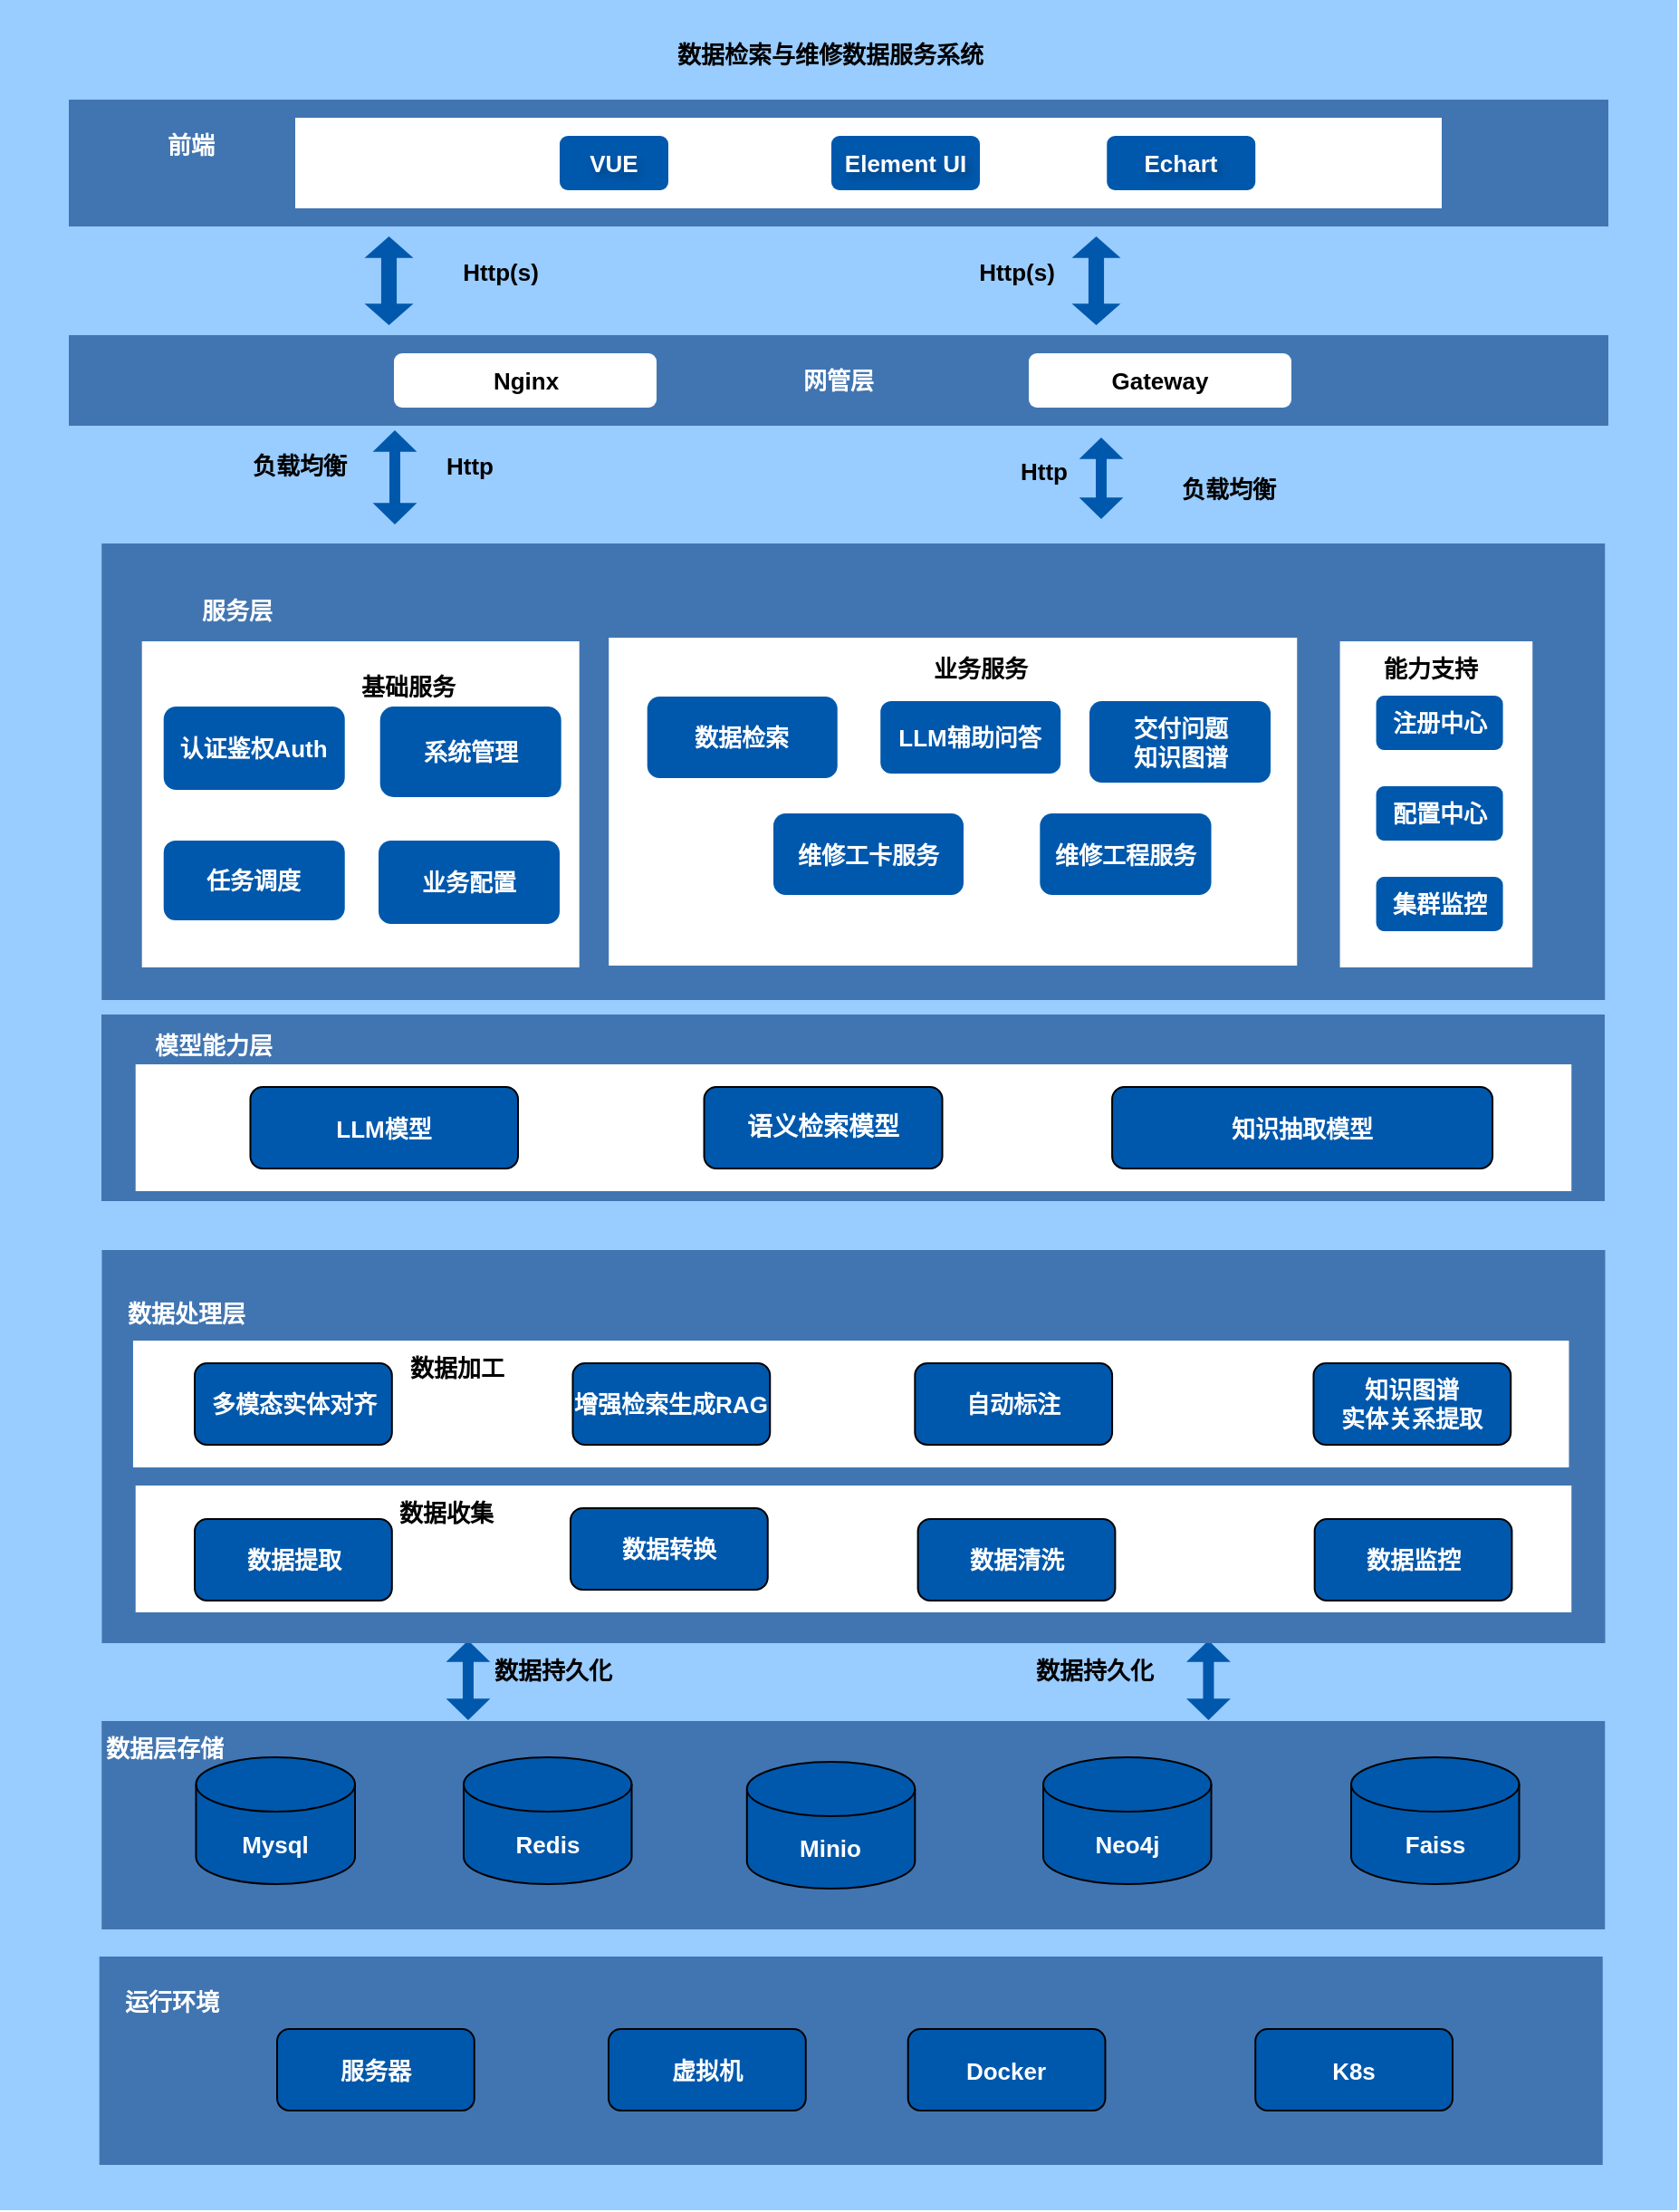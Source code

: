 <mxfile version="25.0.3">
  <diagram name="第 1 页" id="2rpAhfNdgSVbj2Yl61if">
    <mxGraphModel dx="1300" dy="1869" grid="1" gridSize="10" guides="1" tooltips="1" connect="1" arrows="1" fold="1" page="1" pageScale="1" pageWidth="827" pageHeight="1169" math="0" shadow="0">
      <root>
        <mxCell id="0" />
        <mxCell id="1" parent="0" />
        <mxCell id="RlNbZg7kIgTh7L_psRPj-1" value="" style="rounded=0;whiteSpace=wrap;html=1;fillColor=#99CCFF;strokeColor=none;" parent="1" vertex="1">
          <mxGeometry x="44" y="-290" width="926" height="1220" as="geometry" />
        </mxCell>
        <mxCell id="RlNbZg7kIgTh7L_psRPj-2" value="" style="rounded=0;whiteSpace=wrap;html=1;fillColor=#4175B1;strokeColor=none;" parent="1" vertex="1">
          <mxGeometry x="100.12" y="660" width="830" height="115" as="geometry" />
        </mxCell>
        <mxCell id="RlNbZg7kIgTh7L_psRPj-4" value="数据层存储" style="text;html=1;align=center;verticalAlign=middle;whiteSpace=wrap;rounded=0;fontStyle=1;fontSize=13;strokeColor=none;fontColor=#FFFFFF;" parent="1" vertex="1">
          <mxGeometry x="100.24" y="660" width="69.76" height="30" as="geometry" />
        </mxCell>
        <mxCell id="RlNbZg7kIgTh7L_psRPj-5" value="Mysql" style="shape=cylinder3;whiteSpace=wrap;html=1;boundedLbl=1;backgroundOutline=1;size=15;fontStyle=1;fontSize=13;strokeColor=default;fillColor=#0058AC;fontColor=#FFFFFF;" parent="1" vertex="1">
          <mxGeometry x="152.24" y="680" width="87.76" height="70" as="geometry" />
        </mxCell>
        <mxCell id="RlNbZg7kIgTh7L_psRPj-30" value="" style="rounded=0;whiteSpace=wrap;html=1;fillColor=#4175B1;strokeColor=none;" parent="1" vertex="1">
          <mxGeometry x="100.12" y="10" width="830" height="252" as="geometry" />
        </mxCell>
        <mxCell id="RlNbZg7kIgTh7L_psRPj-31" value="" style="rounded=0;whiteSpace=wrap;html=1;fontStyle=1;fontSize=13;fillColor=#FFFFFF;strokeColor=none;" parent="1" vertex="1">
          <mxGeometry x="122.36" y="64" width="241.49" height="180" as="geometry" />
        </mxCell>
        <mxCell id="RlNbZg7kIgTh7L_psRPj-32" value="" style="rounded=0;whiteSpace=wrap;html=1;fontStyle=1;fontSize=13;fillColor=#FFFFFF;strokeColor=none;" parent="1" vertex="1">
          <mxGeometry x="783.8" y="64" width="106.32" height="180" as="geometry" />
        </mxCell>
        <mxCell id="RlNbZg7kIgTh7L_psRPj-33" value="注册中心" style="rounded=1;whiteSpace=wrap;html=1;fontStyle=1;fontSize=13;strokeColor=none;fillColor=#0058AC;fontColor=#FFFFFF;" parent="1" vertex="1">
          <mxGeometry x="803.8" y="94" width="70" height="30" as="geometry" />
        </mxCell>
        <mxCell id="RlNbZg7kIgTh7L_psRPj-34" value="配置中心" style="rounded=1;whiteSpace=wrap;html=1;fontStyle=1;fontSize=13;strokeColor=none;fillColor=#0058AC;fontColor=#FFFFFF;" parent="1" vertex="1">
          <mxGeometry x="803.8" y="144" width="70" height="30" as="geometry" />
        </mxCell>
        <mxCell id="RlNbZg7kIgTh7L_psRPj-35" value="集群监控" style="rounded=1;whiteSpace=wrap;html=1;fontStyle=1;fontSize=13;strokeColor=none;fillColor=#0058AC;fontColor=#FFFFFF;" parent="1" vertex="1">
          <mxGeometry x="803.8" y="194" width="70" height="30" as="geometry" />
        </mxCell>
        <mxCell id="RlNbZg7kIgTh7L_psRPj-36" value="" style="edgeStyle=orthogonalEdgeStyle;rounded=0;orthogonalLoop=1;jettySize=auto;html=1;strokeColor=none;" parent="1" source="RlNbZg7kIgTh7L_psRPj-37" target="RlNbZg7kIgTh7L_psRPj-49" edge="1">
          <mxGeometry relative="1" as="geometry" />
        </mxCell>
        <mxCell id="RlNbZg7kIgTh7L_psRPj-37" value="基础服务" style="text;html=1;align=center;verticalAlign=middle;resizable=0;points=[];autosize=1;strokeColor=none;fillColor=none;fontStyle=1;fontSize=13;" parent="1" vertex="1">
          <mxGeometry x="229.36" y="74" width="80" height="30" as="geometry" />
        </mxCell>
        <mxCell id="RlNbZg7kIgTh7L_psRPj-38" value="认证鉴权Auth" style="rounded=1;whiteSpace=wrap;html=1;fontStyle=1;fontSize=13;strokeColor=none;fillColor=#0058AC;fontColor=#FFFFFF;" parent="1" vertex="1">
          <mxGeometry x="134.36" y="100" width="100" height="46" as="geometry" />
        </mxCell>
        <mxCell id="RlNbZg7kIgTh7L_psRPj-39" value="任务调度" style="rounded=1;whiteSpace=wrap;html=1;fontStyle=1;fontSize=13;strokeColor=none;fillColor=#0058AC;fontColor=#FFFFFF;" parent="1" vertex="1">
          <mxGeometry x="134.36" y="174" width="100" height="44" as="geometry" />
        </mxCell>
        <mxCell id="RlNbZg7kIgTh7L_psRPj-41" value="" style="rounded=0;whiteSpace=wrap;html=1;fontStyle=1;fontSize=13;fillColor=#FFFFFF;strokeColor=none;" parent="1" vertex="1">
          <mxGeometry x="380.12" y="62" width="380" height="181" as="geometry" />
        </mxCell>
        <mxCell id="RlNbZg7kIgTh7L_psRPj-42" value="业务服务" style="text;html=1;align=center;verticalAlign=middle;resizable=0;points=[];autosize=1;strokeColor=none;fillColor=none;fontStyle=1;fontSize=13;" parent="1" vertex="1">
          <mxGeometry x="545.36" y="64" width="80" height="30" as="geometry" />
        </mxCell>
        <mxCell id="RlNbZg7kIgTh7L_psRPj-43" value="交付问题&lt;div&gt;知识图谱&lt;/div&gt;" style="rounded=1;whiteSpace=wrap;html=1;fontStyle=1;fontSize=13;strokeColor=none;fillColor=#0058AC;fontColor=#FFFFFF;" parent="1" vertex="1">
          <mxGeometry x="645.52" y="97" width="100" height="45" as="geometry" />
        </mxCell>
        <mxCell id="RlNbZg7kIgTh7L_psRPj-46" value="LLM辅助问答" style="rounded=1;whiteSpace=wrap;html=1;fontStyle=1;fontSize=13;strokeColor=none;fillColor=#0058AC;fontColor=#FFFFFF;" parent="1" vertex="1">
          <mxGeometry x="530.12" y="97" width="99.48" height="40" as="geometry" />
        </mxCell>
        <mxCell id="RlNbZg7kIgTh7L_psRPj-49" value="系统管理" style="rounded=1;whiteSpace=wrap;html=1;fontStyle=1;fontSize=13;strokeColor=none;fillColor=#0058AC;fontColor=#FFFFFF;" parent="1" vertex="1">
          <mxGeometry x="253.85" y="100" width="100" height="50" as="geometry" />
        </mxCell>
        <mxCell id="RlNbZg7kIgTh7L_psRPj-50" value="业务配置" style="rounded=1;whiteSpace=wrap;html=1;fontStyle=1;fontSize=13;strokeColor=none;fillColor=#0058AC;fontColor=#FFFFFF;" parent="1" vertex="1">
          <mxGeometry x="253" y="174" width="100" height="46" as="geometry" />
        </mxCell>
        <mxCell id="RlNbZg7kIgTh7L_psRPj-54" value="能力支持" style="text;html=1;align=center;verticalAlign=middle;whiteSpace=wrap;rounded=0;fontStyle=1;fontSize=13;strokeColor=none;" parent="1" vertex="1">
          <mxGeometry x="803.8" y="64" width="60" height="30" as="geometry" />
        </mxCell>
        <mxCell id="RlNbZg7kIgTh7L_psRPj-55" value="" style="shape=flexArrow;endArrow=classic;startArrow=classic;html=1;rounded=0;width=6;startSize=3.64;endSize=3.64;endWidth=17.388;startWidth=17.388;entryX=0.197;entryY=0.995;entryDx=0;entryDy=0;entryPerimeter=0;fontStyle=1;fontSize=13;strokeColor=none;fillColor=#0058AC;" parent="1" edge="1">
          <mxGeometry width="100" height="100" relative="1" as="geometry">
            <mxPoint x="302.48" y="660" as="sourcePoint" />
            <mxPoint x="302.476" y="615" as="targetPoint" />
          </mxGeometry>
        </mxCell>
        <mxCell id="RlNbZg7kIgTh7L_psRPj-56" value="" style="shape=flexArrow;endArrow=classic;startArrow=classic;html=1;rounded=0;width=6;startSize=3.64;endSize=3.64;endWidth=17.388;startWidth=17.388;entryX=0.197;entryY=0.995;entryDx=0;entryDy=0;entryPerimeter=0;fontStyle=1;fontSize=13;strokeColor=none;fillColor=#0058AC;" parent="1" edge="1">
          <mxGeometry width="100" height="100" relative="1" as="geometry">
            <mxPoint x="711.23" y="660" as="sourcePoint" />
            <mxPoint x="711.226" y="615" as="targetPoint" />
          </mxGeometry>
        </mxCell>
        <mxCell id="RlNbZg7kIgTh7L_psRPj-57" value="数据持久化" style="text;html=1;align=center;verticalAlign=middle;resizable=0;points=[];autosize=1;strokeColor=none;fillColor=none;fontStyle=1;fontSize=13;" parent="1" vertex="1">
          <mxGeometry x="304.48" y="617" width="90" height="30" as="geometry" />
        </mxCell>
        <mxCell id="RlNbZg7kIgTh7L_psRPj-58" value="数据持久化" style="text;html=1;align=center;verticalAlign=middle;resizable=0;points=[];autosize=1;strokeColor=none;fillColor=none;fontStyle=1;fontSize=13;" parent="1" vertex="1">
          <mxGeometry x="603.48" y="617" width="90" height="30" as="geometry" />
        </mxCell>
        <mxCell id="RlNbZg7kIgTh7L_psRPj-59" value="服务层" style="text;html=1;align=center;verticalAlign=middle;whiteSpace=wrap;rounded=0;fontStyle=1;fontSize=13;strokeColor=none;fontColor=#FFFFFF;" parent="1" vertex="1">
          <mxGeometry x="145.12" y="32" width="60" height="30" as="geometry" />
        </mxCell>
        <mxCell id="RlNbZg7kIgTh7L_psRPj-61" value="Redis" style="shape=cylinder3;whiteSpace=wrap;html=1;boundedLbl=1;backgroundOutline=1;size=15;fontStyle=1;fontSize=13;strokeColor=default;fillColor=#0058AC;fontColor=#FFFFFF;" parent="1" vertex="1">
          <mxGeometry x="300" y="680" width="92.76" height="70" as="geometry" />
        </mxCell>
        <mxCell id="RlNbZg7kIgTh7L_psRPj-63" value="Minio" style="shape=cylinder3;whiteSpace=wrap;html=1;boundedLbl=1;backgroundOutline=1;size=15;fontStyle=1;fontSize=13;strokeColor=default;fillColor=#0058AC;fontColor=#FFFFFF;" parent="1" vertex="1">
          <mxGeometry x="456.4" y="682.5" width="92.76" height="70" as="geometry" />
        </mxCell>
        <mxCell id="RlNbZg7kIgTh7L_psRPj-64" value="Neo4j" style="shape=cylinder3;whiteSpace=wrap;html=1;boundedLbl=1;backgroundOutline=1;size=15;fontStyle=1;fontSize=13;strokeColor=default;fillColor=#0058AC;fontColor=#FFFFFF;" parent="1" vertex="1">
          <mxGeometry x="620" y="680" width="92.76" height="70" as="geometry" />
        </mxCell>
        <mxCell id="RlNbZg7kIgTh7L_psRPj-65" value="Faiss" style="shape=cylinder3;whiteSpace=wrap;html=1;boundedLbl=1;backgroundOutline=1;size=15;fontStyle=1;fontSize=13;strokeColor=default;fillColor=#0058AC;fontColor=#FFFFFF;" parent="1" vertex="1">
          <mxGeometry x="790" y="680" width="92.76" height="70" as="geometry" />
        </mxCell>
        <mxCell id="RlNbZg7kIgTh7L_psRPj-66" value="" style="rounded=0;whiteSpace=wrap;html=1;fillColor=#4175B1;strokeColor=none;" parent="1" vertex="1">
          <mxGeometry x="100.24" y="400" width="830" height="217" as="geometry" />
        </mxCell>
        <mxCell id="RlNbZg7kIgTh7L_psRPj-67" value="数据处理层" style="text;html=1;align=center;verticalAlign=middle;whiteSpace=wrap;rounded=0;fontStyle=1;fontSize=13;strokeColor=none;fontColor=#FFFFFF;" parent="1" vertex="1">
          <mxGeometry x="112.24" y="420" width="69.76" height="30" as="geometry" />
        </mxCell>
        <mxCell id="RlNbZg7kIgTh7L_psRPj-68" value="" style="rounded=0;whiteSpace=wrap;html=1;fontStyle=1;fontSize=13;fillColor=#FFFFFF;strokeColor=none;" parent="1" vertex="1">
          <mxGeometry x="118.86" y="530" width="792.76" height="70" as="geometry" />
        </mxCell>
        <mxCell id="RlNbZg7kIgTh7L_psRPj-69" value="数据提取" style="rounded=1;whiteSpace=wrap;html=1;fontStyle=1;fontSize=13;strokeColor=default;fillColor=#0058AC;fontColor=#FFFFFF;" parent="1" vertex="1">
          <mxGeometry x="151.52" y="548.5" width="108.88" height="45" as="geometry" />
        </mxCell>
        <mxCell id="RlNbZg7kIgTh7L_psRPj-70" value="数据转换" style="rounded=1;whiteSpace=wrap;html=1;fontStyle=1;fontSize=13;strokeColor=default;fillColor=#0058AC;fontColor=#FFFFFF;" parent="1" vertex="1">
          <mxGeometry x="359" y="542.5" width="108.88" height="45" as="geometry" />
        </mxCell>
        <mxCell id="RlNbZg7kIgTh7L_psRPj-71" value="数据清洗" style="rounded=1;whiteSpace=wrap;html=1;fontStyle=1;fontSize=13;strokeColor=default;fillColor=#0058AC;fontColor=#FFFFFF;" parent="1" vertex="1">
          <mxGeometry x="550.81" y="548.5" width="108.88" height="45" as="geometry" />
        </mxCell>
        <mxCell id="RlNbZg7kIgTh7L_psRPj-74" value="数据监控" style="rounded=1;whiteSpace=wrap;html=1;fontStyle=1;fontSize=13;strokeColor=default;fillColor=#0058AC;fontColor=#FFFFFF;" parent="1" vertex="1">
          <mxGeometry x="769.84" y="548.5" width="108.88" height="45" as="geometry" />
        </mxCell>
        <mxCell id="RlNbZg7kIgTh7L_psRPj-78" value="" style="rounded=0;whiteSpace=wrap;html=1;fontStyle=1;fontSize=13;fillColor=#FFFFFF;strokeColor=none;" parent="1" vertex="1">
          <mxGeometry x="117.48" y="450" width="792.76" height="70" as="geometry" />
        </mxCell>
        <mxCell id="RlNbZg7kIgTh7L_psRPj-79" value="多模态实体对齐" style="rounded=1;whiteSpace=wrap;html=1;fontStyle=1;fontSize=13;strokeColor=default;fillColor=#0058AC;fontColor=#FFFFFF;" parent="1" vertex="1">
          <mxGeometry x="151.52" y="462.5" width="108.88" height="45" as="geometry" />
        </mxCell>
        <mxCell id="RlNbZg7kIgTh7L_psRPj-80" value="增强检索生成RAG" style="rounded=1;whiteSpace=wrap;html=1;fontStyle=1;fontSize=13;strokeColor=default;fillColor=#0058AC;fontColor=#FFFFFF;" parent="1" vertex="1">
          <mxGeometry x="360.24" y="462.5" width="108.88" height="45" as="geometry" />
        </mxCell>
        <mxCell id="RlNbZg7kIgTh7L_psRPj-81" value="自动标注" style="rounded=1;whiteSpace=wrap;html=1;fontStyle=1;fontSize=13;strokeColor=default;fillColor=#0058AC;fontColor=#FFFFFF;" parent="1" vertex="1">
          <mxGeometry x="549.16" y="462.5" width="108.88" height="45" as="geometry" />
        </mxCell>
        <mxCell id="RlNbZg7kIgTh7L_psRPj-82" value="知识图谱&lt;div&gt;实体关系提取&lt;/div&gt;" style="rounded=1;whiteSpace=wrap;html=1;fontStyle=1;fontSize=13;strokeColor=default;fillColor=#0058AC;fontColor=#FFFFFF;" parent="1" vertex="1">
          <mxGeometry x="769.24" y="462.5" width="108.88" height="45" as="geometry" />
        </mxCell>
        <mxCell id="RlNbZg7kIgTh7L_psRPj-84" value="数据收集" style="text;html=1;align=center;verticalAlign=middle;resizable=0;points=[];autosize=1;strokeColor=none;fillColor=none;fontStyle=1;fontSize=13;" parent="1" vertex="1">
          <mxGeometry x="250" y="530" width="80" height="30" as="geometry" />
        </mxCell>
        <mxCell id="RlNbZg7kIgTh7L_psRPj-85" value="数据加工" style="text;html=1;align=center;verticalAlign=middle;resizable=0;points=[];autosize=1;strokeColor=none;fillColor=none;fontStyle=1;fontSize=13;" parent="1" vertex="1">
          <mxGeometry x="255.63" y="450" width="80" height="30" as="geometry" />
        </mxCell>
        <mxCell id="RlNbZg7kIgTh7L_psRPj-87" value="数据检索" style="rounded=1;whiteSpace=wrap;html=1;fontStyle=1;fontSize=13;strokeColor=none;fillColor=#0058AC;fontColor=#FFFFFF;" parent="1" vertex="1">
          <mxGeometry x="401.36" y="94.5" width="105" height="45" as="geometry" />
        </mxCell>
        <mxCell id="RlNbZg7kIgTh7L_psRPj-88" value="维修工卡服务" style="rounded=1;whiteSpace=wrap;html=1;fontStyle=1;fontSize=13;strokeColor=none;fillColor=#0058AC;fontColor=#FFFFFF;" parent="1" vertex="1">
          <mxGeometry x="471" y="159" width="105" height="45" as="geometry" />
        </mxCell>
        <mxCell id="RlNbZg7kIgTh7L_psRPj-89" value="维修工程服务" style="rounded=1;whiteSpace=wrap;html=1;fontStyle=1;fontSize=13;strokeColor=none;fillColor=#0058AC;fontColor=#FFFFFF;" parent="1" vertex="1">
          <mxGeometry x="618.16" y="159" width="94.6" height="45" as="geometry" />
        </mxCell>
        <mxCell id="RlNbZg7kIgTh7L_psRPj-90" value="" style="rounded=0;whiteSpace=wrap;html=1;fillColor=#4175B1;strokeColor=none;" parent="1" vertex="1">
          <mxGeometry x="100" y="270" width="830" height="103" as="geometry" />
        </mxCell>
        <mxCell id="RlNbZg7kIgTh7L_psRPj-91" value="模型能力层" style="text;html=1;align=center;verticalAlign=middle;whiteSpace=wrap;rounded=0;fontStyle=1;fontSize=13;strokeColor=none;fontColor=#FFFFFF;" parent="1" vertex="1">
          <mxGeometry x="127" y="272" width="70" height="30" as="geometry" />
        </mxCell>
        <mxCell id="RlNbZg7kIgTh7L_psRPj-95" value="&lt;font color=&quot;#ffffff&quot;&gt;网管层&lt;/font&gt;" style="rounded=0;whiteSpace=wrap;html=1;fontStyle=1;fontSize=13;fillColor=#4175B1;strokeColor=none;" parent="1" vertex="1">
          <mxGeometry x="82" y="-105" width="850" height="50" as="geometry" />
        </mxCell>
        <mxCell id="RlNbZg7kIgTh7L_psRPj-96" value="" style="rounded=0;whiteSpace=wrap;html=1;fillColor=#4175B1;fontStyle=1;fontSize=13;strokeColor=none;" parent="1" vertex="1">
          <mxGeometry x="82" y="-235" width="850" height="70" as="geometry" />
        </mxCell>
        <mxCell id="RlNbZg7kIgTh7L_psRPj-97" value="前端" style="text;html=1;align=center;verticalAlign=middle;resizable=0;points=[];autosize=1;strokeColor=none;fillColor=none;fontColor=#FFFFFF;fontStyle=1;fontSize=13;" parent="1" vertex="1">
          <mxGeometry x="124.25" y="-225" width="50" height="30" as="geometry" />
        </mxCell>
        <mxCell id="RlNbZg7kIgTh7L_psRPj-98" value="" style="rounded=0;whiteSpace=wrap;html=1;fillColor=#FFFFFF;fontStyle=1;fontSize=13;strokeColor=none;" parent="1" vertex="1">
          <mxGeometry x="207" y="-225" width="633" height="50" as="geometry" />
        </mxCell>
        <mxCell id="RlNbZg7kIgTh7L_psRPj-99" value="web" style="text;html=1;align=center;verticalAlign=middle;whiteSpace=wrap;rounded=0;fontStyle=1;fontSize=13;fontColor=#FFFFFF;strokeColor=none;" parent="1" vertex="1">
          <mxGeometry x="202" y="-225" width="60" height="30" as="geometry" />
        </mxCell>
        <mxCell id="RlNbZg7kIgTh7L_psRPj-101" value="VUE" style="rounded=1;whiteSpace=wrap;html=1;fontStyle=1;fontSize=13;strokeColor=none;fillColor=#0058AC;textShadow=1;fontColor=#FFFFFF;" parent="1" vertex="1">
          <mxGeometry x="353" y="-215" width="60" height="30" as="geometry" />
        </mxCell>
        <mxCell id="RlNbZg7kIgTh7L_psRPj-102" value="Element UI" style="rounded=1;whiteSpace=wrap;html=1;fontStyle=1;fontSize=13;strokeColor=none;fillColor=#0058AC;textShadow=1;fontColor=#FFFFFF;" parent="1" vertex="1">
          <mxGeometry x="503" y="-215" width="82" height="30" as="geometry" />
        </mxCell>
        <mxCell id="RlNbZg7kIgTh7L_psRPj-104" value="" style="shape=flexArrow;endArrow=classic;startArrow=classic;html=1;rounded=0;width=8.571;startSize=3.64;endSize=3.64;endWidth=17.388;startWidth=17.388;fontStyle=1;fontSize=13;strokeColor=none;fillColor=#0058AC;" parent="1" edge="1">
          <mxGeometry width="100" height="100" relative="1" as="geometry">
            <mxPoint x="258.75" y="-110" as="sourcePoint" />
            <mxPoint x="258.75" y="-160" as="targetPoint" />
          </mxGeometry>
        </mxCell>
        <mxCell id="RlNbZg7kIgTh7L_psRPj-105" value="" style="shape=flexArrow;endArrow=classic;startArrow=classic;html=1;rounded=0;width=8.571;startSize=3.64;endSize=3.64;endWidth=17.388;startWidth=17.388;fontStyle=1;fontSize=13;strokeColor=none;fillColor=#0058AC;" parent="1" edge="1">
          <mxGeometry width="100" height="100" relative="1" as="geometry">
            <mxPoint x="649.25" y="-110" as="sourcePoint" />
            <mxPoint x="649.25" y="-160" as="targetPoint" />
          </mxGeometry>
        </mxCell>
        <mxCell id="RlNbZg7kIgTh7L_psRPj-106" value="Http(s)" style="text;html=1;align=center;verticalAlign=middle;resizable=0;points=[];autosize=1;strokeColor=none;fillColor=none;fontStyle=1;fontSize=13;" parent="1" vertex="1">
          <mxGeometry x="290.25" y="-155" width="60" height="30" as="geometry" />
        </mxCell>
        <mxCell id="RlNbZg7kIgTh7L_psRPj-107" value="Http(s)" style="text;html=1;align=center;verticalAlign=middle;resizable=0;points=[];autosize=1;strokeColor=none;fillColor=none;fontStyle=1;fontSize=13;" parent="1" vertex="1">
          <mxGeometry x="575.25" y="-155" width="60" height="30" as="geometry" />
        </mxCell>
        <mxCell id="RlNbZg7kIgTh7L_psRPj-108" value="" style="shape=flexArrow;endArrow=classic;startArrow=classic;html=1;rounded=0;width=6;startSize=3.64;endSize=3.64;endWidth=17.388;startWidth=17.388;entryX=0.197;entryY=0.995;entryDx=0;entryDy=0;entryPerimeter=0;fontStyle=1;fontSize=13;strokeColor=none;fillColor=#0058AC;" parent="1" edge="1">
          <mxGeometry width="100" height="100" relative="1" as="geometry">
            <mxPoint x="262" as="sourcePoint" />
            <mxPoint x="261.996" y="-53.0" as="targetPoint" />
          </mxGeometry>
        </mxCell>
        <mxCell id="RlNbZg7kIgTh7L_psRPj-109" value="" style="shape=flexArrow;endArrow=classic;startArrow=classic;html=1;rounded=0;width=6;startSize=3.64;endSize=3.64;endWidth=17.388;startWidth=17.388;exitX=0.578;exitY=-0.011;exitDx=0;exitDy=0;exitPerimeter=0;entryX=0.217;entryY=1.055;entryDx=0;entryDy=0;entryPerimeter=0;fontStyle=1;fontSize=13;strokeColor=none;fillColor=#0058AC;" parent="1" edge="1">
          <mxGeometry width="100" height="100" relative="1" as="geometry">
            <mxPoint x="652" y="-3" as="sourcePoint" />
            <mxPoint x="652" y="-49" as="targetPoint" />
          </mxGeometry>
        </mxCell>
        <mxCell id="RlNbZg7kIgTh7L_psRPj-110" value="Http" style="text;html=1;align=center;verticalAlign=middle;resizable=0;points=[];autosize=1;strokeColor=none;fillColor=none;fontStyle=1;fontSize=13;" parent="1" vertex="1">
          <mxGeometry x="278" y="-48" width="50" height="30" as="geometry" />
        </mxCell>
        <mxCell id="RlNbZg7kIgTh7L_psRPj-111" value="Http" style="text;html=1;align=center;verticalAlign=middle;resizable=0;points=[];autosize=1;strokeColor=none;fillColor=none;fontStyle=1;fontSize=13;" parent="1" vertex="1">
          <mxGeometry x="594.76" y="-45" width="50" height="30" as="geometry" />
        </mxCell>
        <mxCell id="RlNbZg7kIgTh7L_psRPj-112" value="负载均衡" style="text;html=1;align=center;verticalAlign=middle;resizable=0;points=[];autosize=1;strokeColor=none;fillColor=none;fontStyle=1;fontSize=13;" parent="1" vertex="1">
          <mxGeometry x="169.25" y="-48" width="80" height="30" as="geometry" />
        </mxCell>
        <mxCell id="RlNbZg7kIgTh7L_psRPj-113" value="负载均衡" style="text;html=1;align=center;verticalAlign=middle;resizable=0;points=[];autosize=1;strokeColor=none;fillColor=none;fontStyle=1;fontSize=13;" parent="1" vertex="1">
          <mxGeometry x="682" y="-35" width="80" height="30" as="geometry" />
        </mxCell>
        <mxCell id="RlNbZg7kIgTh7L_psRPj-114" value="数据检索与维修数据服务系统" style="text;html=1;align=center;verticalAlign=middle;resizable=0;points=[];autosize=1;strokeColor=none;fillColor=none;fontStyle=1;fontFamily=Garamond;fontSize=13;" parent="1" vertex="1">
          <mxGeometry x="407" y="-275" width="190" height="30" as="geometry" />
        </mxCell>
        <mxCell id="RlNbZg7kIgTh7L_psRPj-115" value="Nginx" style="rounded=1;whiteSpace=wrap;html=1;fontStyle=1;fontSize=13;strokeColor=none;" parent="1" vertex="1">
          <mxGeometry x="261.5" y="-95" width="145" height="30" as="geometry" />
        </mxCell>
        <mxCell id="RlNbZg7kIgTh7L_psRPj-116" value="Gateway" style="rounded=1;whiteSpace=wrap;html=1;fontStyle=1;fontSize=13;strokeColor=none;" parent="1" vertex="1">
          <mxGeometry x="612" y="-95" width="145" height="30" as="geometry" />
        </mxCell>
        <mxCell id="RlNbZg7kIgTh7L_psRPj-117" value="Echart" style="rounded=1;whiteSpace=wrap;html=1;fontStyle=1;fontSize=13;strokeColor=none;fillColor=#0058AC;textShadow=1;fontColor=#FFFFFF;" parent="1" vertex="1">
          <mxGeometry x="655.12" y="-215" width="82" height="30" as="geometry" />
        </mxCell>
        <mxCell id="RlNbZg7kIgTh7L_psRPj-120" value="" style="rounded=0;whiteSpace=wrap;html=1;fontStyle=1;fontSize=13;fillColor=#FFFFFF;strokeColor=none;" parent="1" vertex="1">
          <mxGeometry x="118.86" y="297.5" width="792.76" height="70" as="geometry" />
        </mxCell>
        <mxCell id="RlNbZg7kIgTh7L_psRPj-92" value="LLM模型" style="rounded=1;whiteSpace=wrap;html=1;fontStyle=1;fontSize=13;strokeColor=default;fillColor=#0058AC;fontColor=#FFFFFF;" parent="1" vertex="1">
          <mxGeometry x="182.24" y="310" width="147.76" height="45" as="geometry" />
        </mxCell>
        <mxCell id="RlNbZg7kIgTh7L_psRPj-93" value="&lt;span style=&quot;font-size:10.5pt;font-family:宋体;&lt;br/&gt;mso-bidi-font-family:宋体;mso-font-kerning:1.0pt;mso-ansi-language:EN-US;&lt;br/&gt;mso-fareast-language:ZH-CN;mso-bidi-language:AR-SA&quot;&gt;语义检索模型&lt;/span&gt;" style="rounded=1;whiteSpace=wrap;html=1;fontStyle=1;fontSize=13;strokeColor=default;fillColor=#0058AC;fontColor=#FFFFFF;" parent="1" vertex="1">
          <mxGeometry x="432.77" y="310" width="131.49" height="45" as="geometry" />
        </mxCell>
        <mxCell id="RlNbZg7kIgTh7L_psRPj-94" value="&lt;p style=&quot;margin-left:0cm;text-align:left;&lt;br/&gt;text-indent:21.0pt;mso-char-indent-count:2.0;mso-pagination:widow-orphan;&lt;br/&gt;mso-list:l0 level1 lfo1;vertical-align:middle&quot; align=&quot;left&quot; class=&quot;MsoNormal&quot;&gt;&lt;span style=&quot;mso-bidi-font-size:10.5pt;font-family:宋体;mso-bidi-font-family:宋体&quot;&gt;知识抽取模型&lt;/span&gt;&lt;/p&gt;" style="rounded=1;whiteSpace=wrap;html=1;fontStyle=1;fontSize=13;strokeColor=default;fillColor=#0058AC;fontColor=#FFFFFF;" parent="1" vertex="1">
          <mxGeometry x="658.04" y="310" width="210" height="45" as="geometry" />
        </mxCell>
        <mxCell id="QDJ97ndLpEltWWwgV457-1" value="" style="rounded=0;whiteSpace=wrap;html=1;fillColor=#4175B1;strokeColor=none;" parent="1" vertex="1">
          <mxGeometry x="98.86" y="790" width="830" height="115" as="geometry" />
        </mxCell>
        <mxCell id="QDJ97ndLpEltWWwgV457-2" value="运行环境" style="text;html=1;align=center;verticalAlign=middle;whiteSpace=wrap;rounded=0;fontStyle=1;fontSize=13;strokeColor=none;fontColor=#FFFFFF;" parent="1" vertex="1">
          <mxGeometry x="104.49" y="800" width="69.76" height="30" as="geometry" />
        </mxCell>
        <mxCell id="QDJ97ndLpEltWWwgV457-3" value="服务器" style="rounded=1;whiteSpace=wrap;html=1;fontStyle=1;fontSize=13;strokeColor=default;fillColor=#0058AC;fontColor=#FFFFFF;" parent="1" vertex="1">
          <mxGeometry x="197" y="830" width="108.88" height="45" as="geometry" />
        </mxCell>
        <mxCell id="QDJ97ndLpEltWWwgV457-4" value="虚拟机" style="rounded=1;whiteSpace=wrap;html=1;fontStyle=1;fontSize=13;strokeColor=default;fillColor=#0058AC;fontColor=#FFFFFF;" parent="1" vertex="1">
          <mxGeometry x="380" y="830" width="108.88" height="45" as="geometry" />
        </mxCell>
        <mxCell id="QDJ97ndLpEltWWwgV457-5" value="Docker" style="rounded=1;whiteSpace=wrap;html=1;fontStyle=1;fontSize=13;strokeColor=default;fillColor=#0058AC;fontColor=#FFFFFF;" parent="1" vertex="1">
          <mxGeometry x="545.36" y="830" width="108.88" height="45" as="geometry" />
        </mxCell>
        <mxCell id="QDJ97ndLpEltWWwgV457-6" value="K8s" style="rounded=1;whiteSpace=wrap;html=1;fontStyle=1;fontSize=13;strokeColor=default;fillColor=#0058AC;fontColor=#FFFFFF;" parent="1" vertex="1">
          <mxGeometry x="737.12" y="830" width="108.88" height="45" as="geometry" />
        </mxCell>
      </root>
    </mxGraphModel>
  </diagram>
</mxfile>
